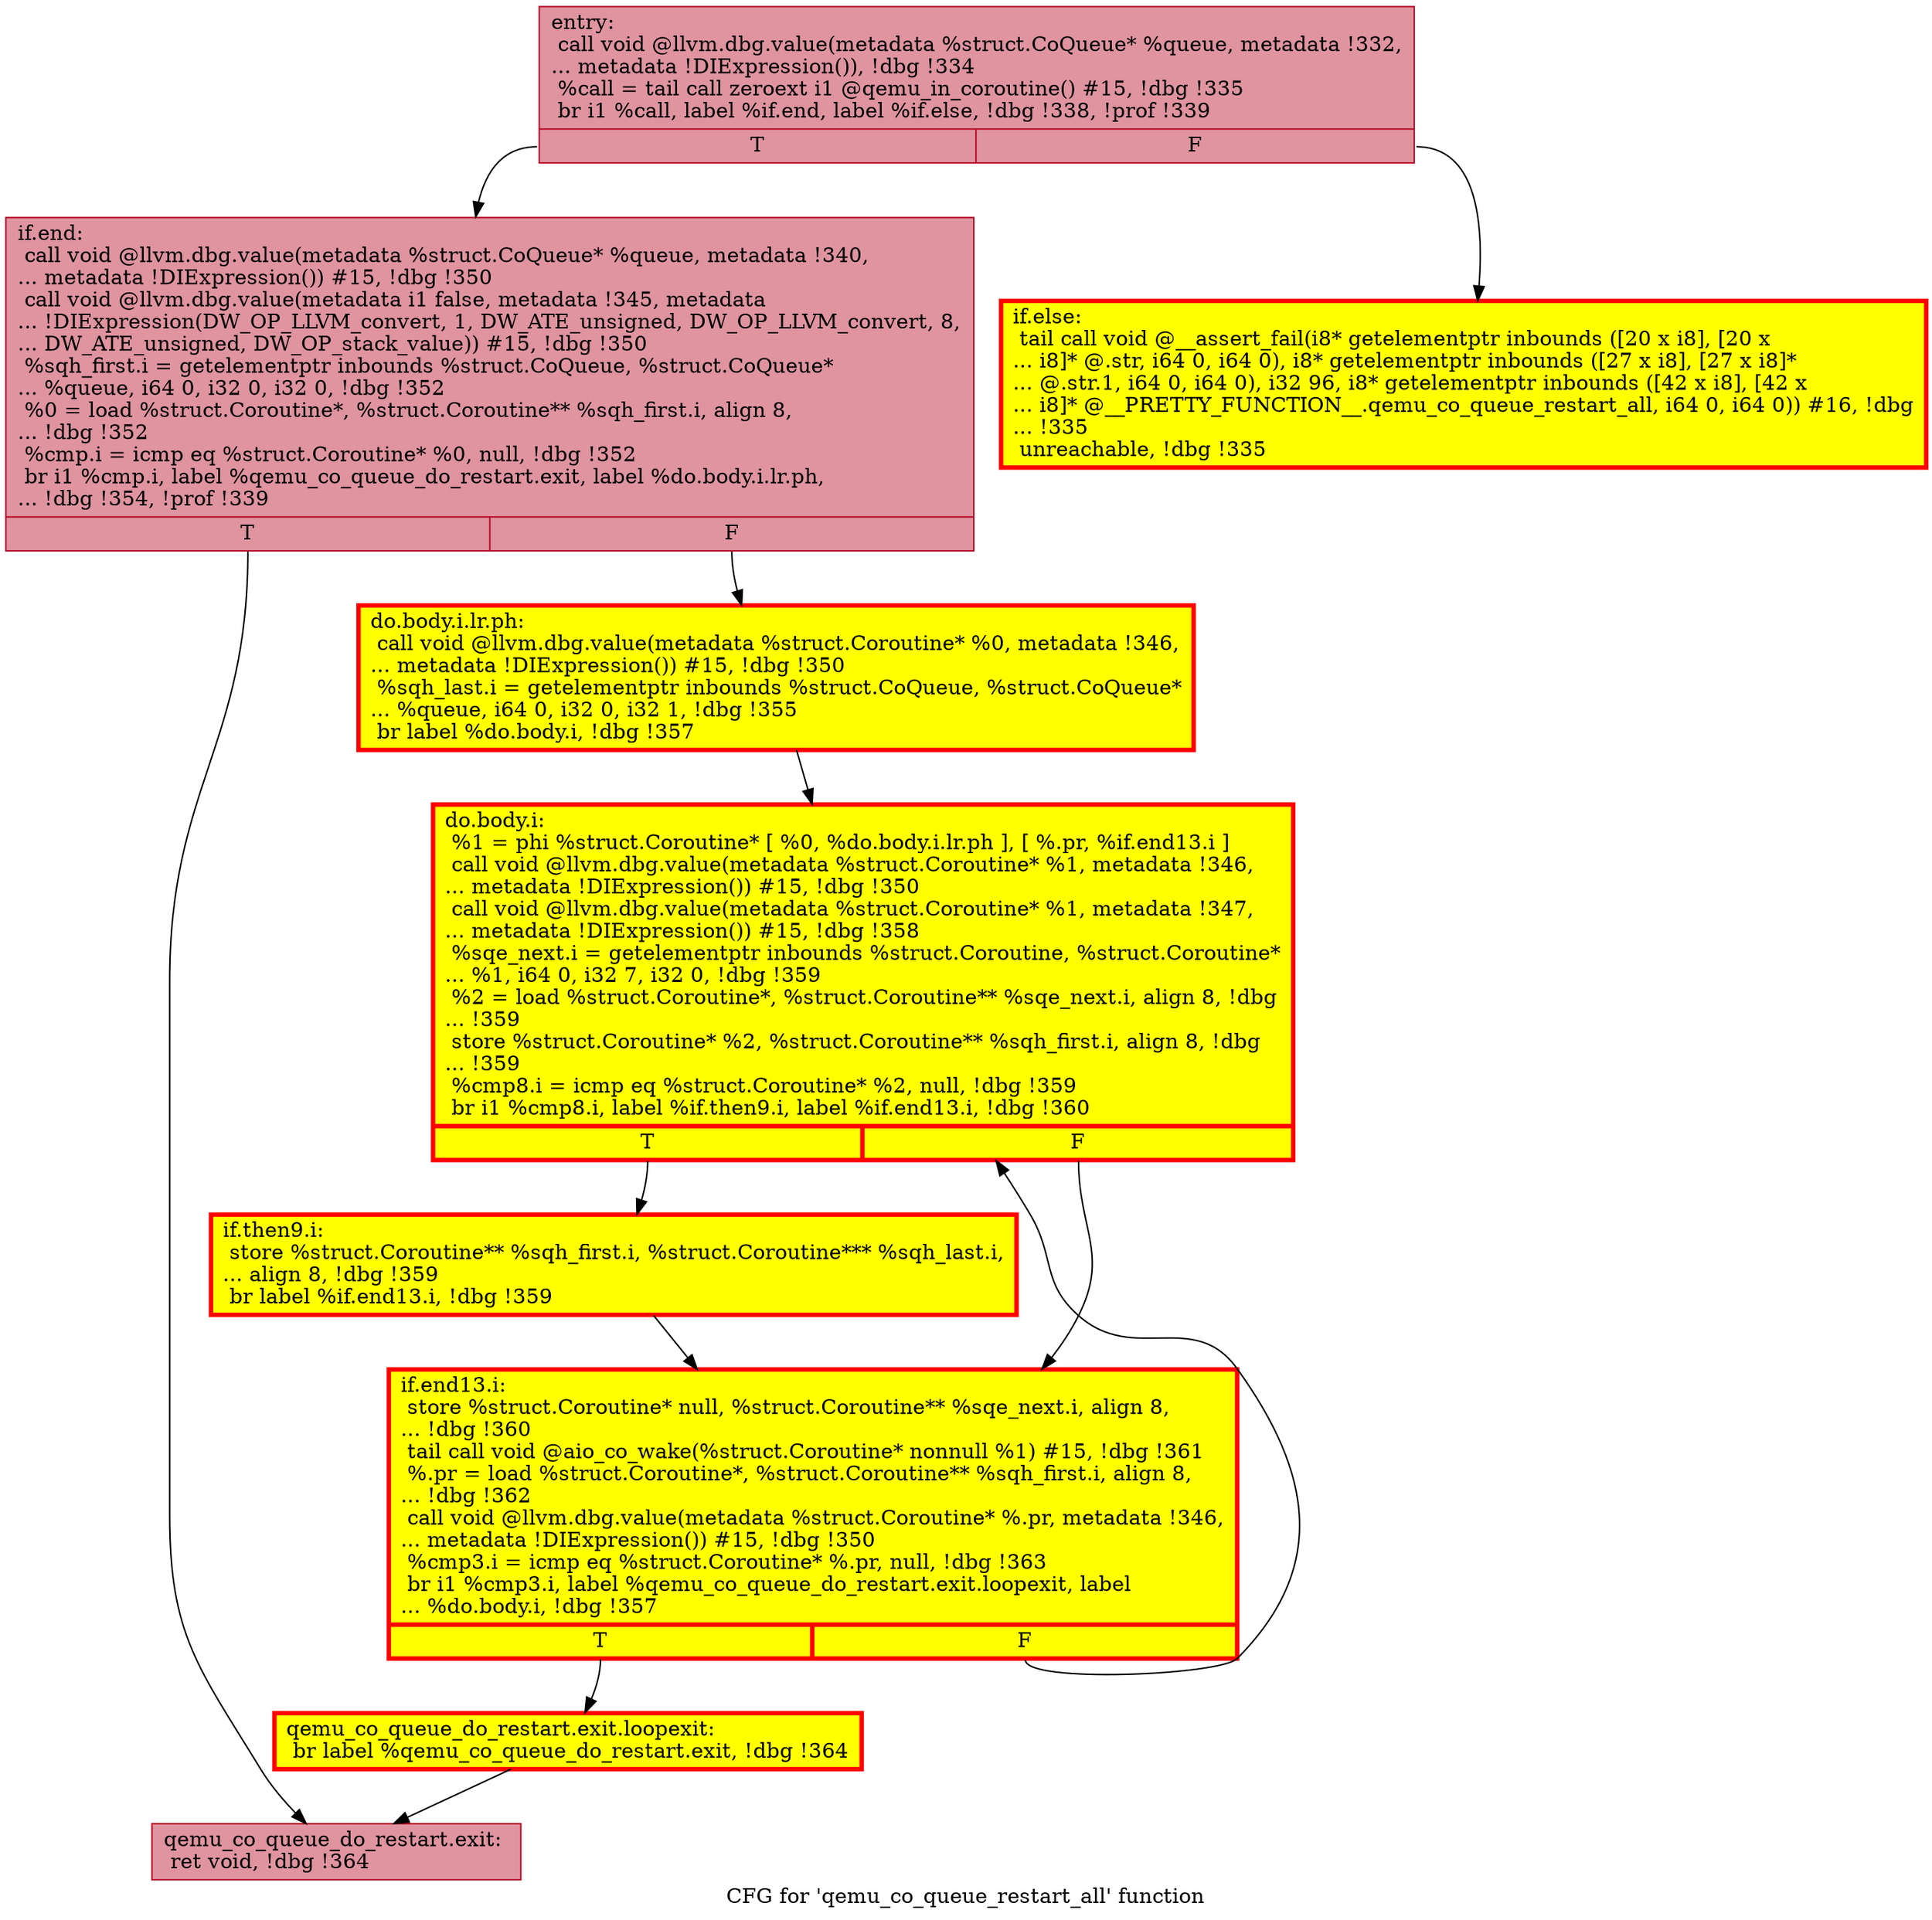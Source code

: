 digraph "CFG for 'qemu_co_queue_restart_all' function" {
	label="CFG for 'qemu_co_queue_restart_all' function";

	Node0x557b95a8bc00 [shape=record,color="#b70d28ff", style=filled, fillcolor="#b70d2870",label="{entry:\l  call void @llvm.dbg.value(metadata %struct.CoQueue* %queue, metadata !332,\l... metadata !DIExpression()), !dbg !334\l  %call = tail call zeroext i1 @qemu_in_coroutine() #15, !dbg !335\l  br i1 %call, label %if.end, label %if.else, !dbg !338, !prof !339\l|{<s0>T|<s1>F}}"];
	Node0x557b95a8bc00:s0 -> Node0x557b95a8d290;
	Node0x557b95a8bc00:s1 -> Node0x557b95a8c030;
	Node0x557b95a8c030 [shape=record,penwidth=3.0, style="filled", color="red", fillcolor="yellow",label="{if.else:                                          \l  tail call void @__assert_fail(i8* getelementptr inbounds ([20 x i8], [20 x\l... i8]* @.str, i64 0, i64 0), i8* getelementptr inbounds ([27 x i8], [27 x i8]*\l... @.str.1, i64 0, i64 0), i32 96, i8* getelementptr inbounds ([42 x i8], [42 x\l... i8]* @__PRETTY_FUNCTION__.qemu_co_queue_restart_all, i64 0, i64 0)) #16, !dbg\l... !335\l  unreachable, !dbg !335\l}"];
	Node0x557b95a8d290 [shape=record,color="#b70d28ff", style=filled, fillcolor="#b70d2870",label="{if.end:                                           \l  call void @llvm.dbg.value(metadata %struct.CoQueue* %queue, metadata !340,\l... metadata !DIExpression()) #15, !dbg !350\l  call void @llvm.dbg.value(metadata i1 false, metadata !345, metadata\l... !DIExpression(DW_OP_LLVM_convert, 1, DW_ATE_unsigned, DW_OP_LLVM_convert, 8,\l... DW_ATE_unsigned, DW_OP_stack_value)) #15, !dbg !350\l  %sqh_first.i = getelementptr inbounds %struct.CoQueue, %struct.CoQueue*\l... %queue, i64 0, i32 0, i32 0, !dbg !352\l  %0 = load %struct.Coroutine*, %struct.Coroutine** %sqh_first.i, align 8,\l... !dbg !352\l  %cmp.i = icmp eq %struct.Coroutine* %0, null, !dbg !352\l  br i1 %cmp.i, label %qemu_co_queue_do_restart.exit, label %do.body.i.lr.ph,\l... !dbg !354, !prof !339\l|{<s0>T|<s1>F}}"];
	Node0x557b95a8d290:s0 -> Node0x557b95ad0fa0;
	Node0x557b95a8d290:s1 -> Node0x557b95b41f40;
	Node0x557b95b41f40 [shape=record,penwidth=3.0, style="filled", color="red", fillcolor="yellow",label="{do.body.i.lr.ph:                                  \l  call void @llvm.dbg.value(metadata %struct.Coroutine* %0, metadata !346,\l... metadata !DIExpression()) #15, !dbg !350\l  %sqh_last.i = getelementptr inbounds %struct.CoQueue, %struct.CoQueue*\l... %queue, i64 0, i32 0, i32 1, !dbg !355\l  br label %do.body.i, !dbg !357\l}"];
	Node0x557b95b41f40 -> Node0x557b95a83d80;
	Node0x557b95a83d80 [shape=record,penwidth=3.0, style="filled", color="red", fillcolor="yellow",label="{do.body.i:                                        \l  %1 = phi %struct.Coroutine* [ %0, %do.body.i.lr.ph ], [ %.pr, %if.end13.i ]\l  call void @llvm.dbg.value(metadata %struct.Coroutine* %1, metadata !346,\l... metadata !DIExpression()) #15, !dbg !350\l  call void @llvm.dbg.value(metadata %struct.Coroutine* %1, metadata !347,\l... metadata !DIExpression()) #15, !dbg !358\l  %sqe_next.i = getelementptr inbounds %struct.Coroutine, %struct.Coroutine*\l... %1, i64 0, i32 7, i32 0, !dbg !359\l  %2 = load %struct.Coroutine*, %struct.Coroutine** %sqe_next.i, align 8, !dbg\l... !359\l  store %struct.Coroutine* %2, %struct.Coroutine** %sqh_first.i, align 8, !dbg\l... !359\l  %cmp8.i = icmp eq %struct.Coroutine* %2, null, !dbg !359\l  br i1 %cmp8.i, label %if.then9.i, label %if.end13.i, !dbg !360\l|{<s0>T|<s1>F}}"];
	Node0x557b95a83d80:s0 -> Node0x557b9580ced0;
	Node0x557b95a83d80:s1 -> Node0x557b95a956f0;
	Node0x557b9580ced0 [shape=record,penwidth=3.0, style="filled", color="red", fillcolor="yellow",label="{if.then9.i:                                       \l  store %struct.Coroutine** %sqh_first.i, %struct.Coroutine*** %sqh_last.i,\l... align 8, !dbg !359\l  br label %if.end13.i, !dbg !359\l}"];
	Node0x557b9580ced0 -> Node0x557b95a956f0;
	Node0x557b95a956f0 [shape=record,penwidth=3.0, style="filled", color="red", fillcolor="yellow",label="{if.end13.i:                                       \l  store %struct.Coroutine* null, %struct.Coroutine** %sqe_next.i, align 8,\l... !dbg !360\l  tail call void @aio_co_wake(%struct.Coroutine* nonnull %1) #15, !dbg !361\l  %.pr = load %struct.Coroutine*, %struct.Coroutine** %sqh_first.i, align 8,\l... !dbg !362\l  call void @llvm.dbg.value(metadata %struct.Coroutine* %.pr, metadata !346,\l... metadata !DIExpression()) #15, !dbg !350\l  %cmp3.i = icmp eq %struct.Coroutine* %.pr, null, !dbg !363\l  br i1 %cmp3.i, label %qemu_co_queue_do_restart.exit.loopexit, label\l... %do.body.i, !dbg !357\l|{<s0>T|<s1>F}}"];
	Node0x557b95a956f0:s0 -> Node0x557b95bcdfd0;
	Node0x557b95a956f0:s1 -> Node0x557b95a83d80;
	Node0x557b95bcdfd0 [shape=record,penwidth=3.0, style="filled", color="red", fillcolor="yellow",label="{qemu_co_queue_do_restart.exit.loopexit:           \l  br label %qemu_co_queue_do_restart.exit, !dbg !364\l}"];
	Node0x557b95bcdfd0 -> Node0x557b95ad0fa0;
	Node0x557b95ad0fa0 [shape=record,color="#b70d28ff", style=filled, fillcolor="#b70d2870",label="{qemu_co_queue_do_restart.exit:                    \l  ret void, !dbg !364\l}"];
}

